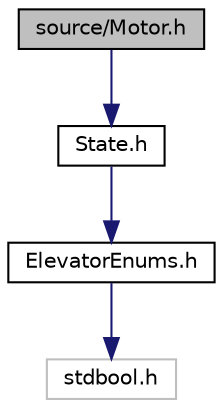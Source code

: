 digraph "source/Motor.h"
{
 // LATEX_PDF_SIZE
  edge [fontname="Helvetica",fontsize="10",labelfontname="Helvetica",labelfontsize="10"];
  node [fontname="Helvetica",fontsize="10",shape=record];
  Node1 [label="source/Motor.h",height=0.2,width=0.4,color="black", fillcolor="grey75", style="filled", fontcolor="black",tooltip="Simple interface for operating the elevator motor."];
  Node1 -> Node2 [color="midnightblue",fontsize="10",style="solid",fontname="Helvetica"];
  Node2 [label="State.h",height=0.2,width=0.4,color="black", fillcolor="white", style="filled",URL="$State_8h.html",tooltip="Logic for storing the direction and the location of the elevator."];
  Node2 -> Node3 [color="midnightblue",fontsize="10",style="solid",fontname="Helvetica"];
  Node3 [label="ElevatorEnums.h",height=0.2,width=0.4,color="black", fillcolor="white", style="filled",URL="$ElevatorEnums_8h.html",tooltip="Useful global defines."];
  Node3 -> Node4 [color="midnightblue",fontsize="10",style="solid",fontname="Helvetica"];
  Node4 [label="stdbool.h",height=0.2,width=0.4,color="grey75", fillcolor="white", style="filled",tooltip=" "];
}
